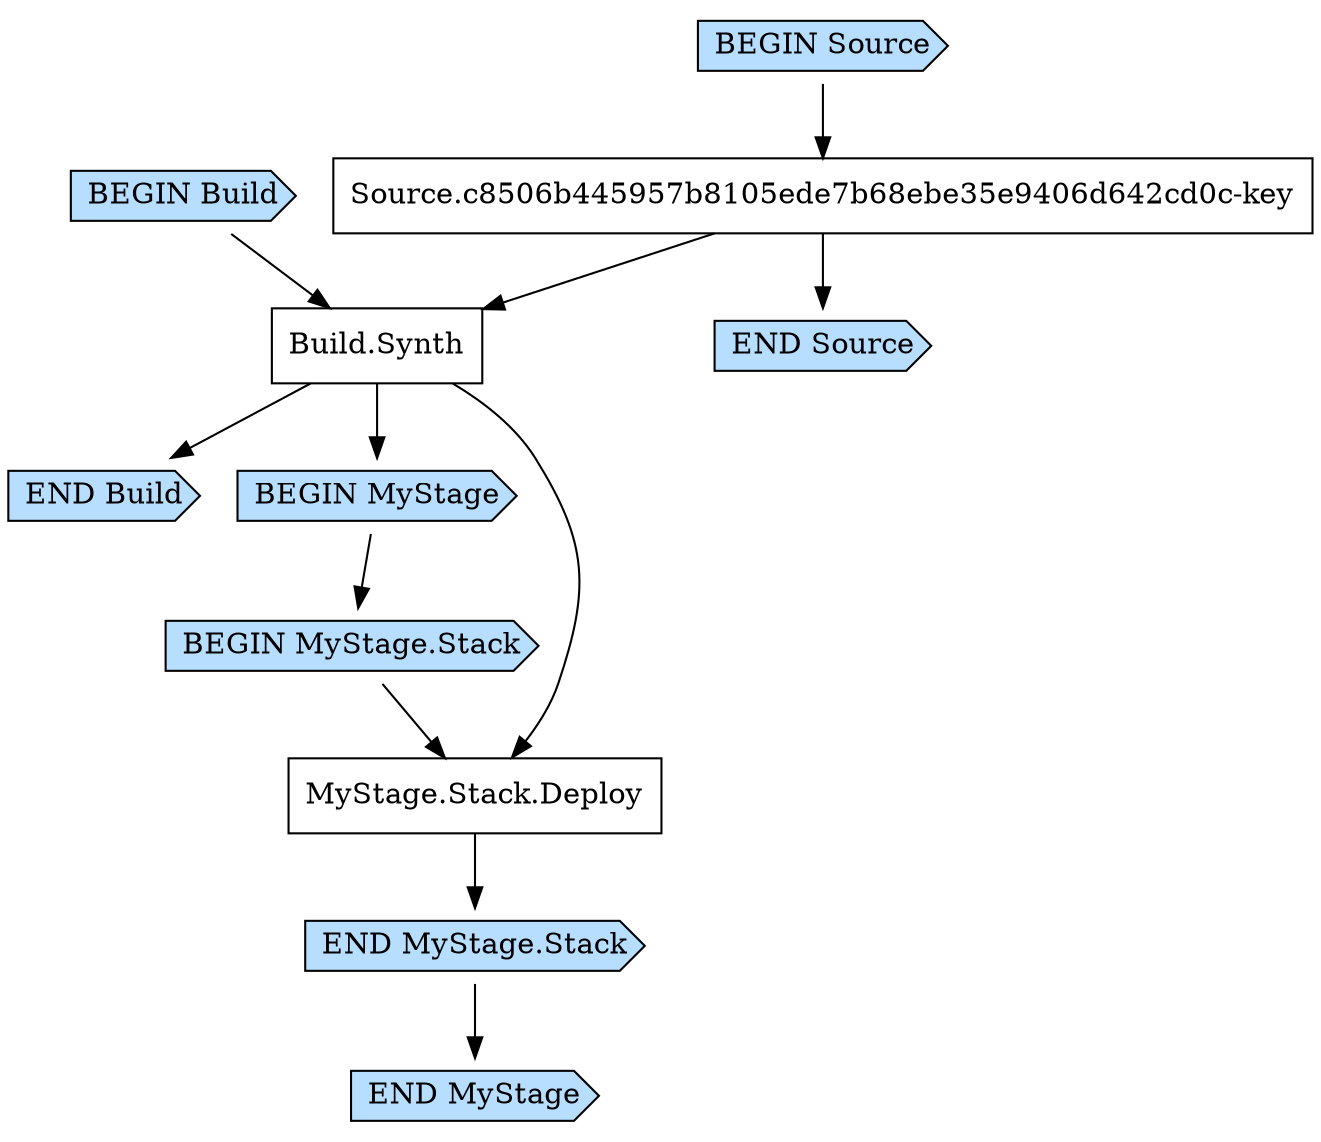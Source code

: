 digraph G {
  # Arrows represent an "unlocks" relationship (opposite of dependency). So chosen
  # because the layout looks more natural that way.
  # To represent subgraph dependencies, subgraphs are represented by BEGIN/END nodes.
  # To render: `dot -Tsvg PreparelessPipelineStackPipeline55359117.dot > graph.svg`, open in a browser.
  node [shape="box"];
"BEGIN Build" [shape="cds", style="filled", fillcolor="#b7deff"];
"END Build" [shape="cds", style="filled", fillcolor="#b7deff"];
"Build.Synth";
"Source.c8506b445957b8105ede7b68ebe35e9406d642cd0c-key" -> "Build.Synth";
"BEGIN Build" -> "Build.Synth";
"Build.Synth" -> "END Build";
"BEGIN MyStage" [shape="cds", style="filled", fillcolor="#b7deff"];
"END MyStage" [shape="cds", style="filled", fillcolor="#b7deff"];
"Build.Synth" -> "BEGIN MyStage";
"BEGIN MyStage.Stack" [shape="cds", style="filled", fillcolor="#b7deff"];
"END MyStage.Stack" [shape="cds", style="filled", fillcolor="#b7deff"];
"MyStage.Stack.Deploy";
"Build.Synth" -> "MyStage.Stack.Deploy";
"BEGIN MyStage.Stack" -> "MyStage.Stack.Deploy";
"MyStage.Stack.Deploy" -> "END MyStage.Stack";
"BEGIN MyStage" -> "BEGIN MyStage.Stack";
"END MyStage.Stack" -> "END MyStage";
"BEGIN Source" [shape="cds", style="filled", fillcolor="#b7deff"];
"END Source" [shape="cds", style="filled", fillcolor="#b7deff"];
"Source.c8506b445957b8105ede7b68ebe35e9406d642cd0c-key";
"BEGIN Source" -> "Source.c8506b445957b8105ede7b68ebe35e9406d642cd0c-key";
"Source.c8506b445957b8105ede7b68ebe35e9406d642cd0c-key" -> "END Source";
}